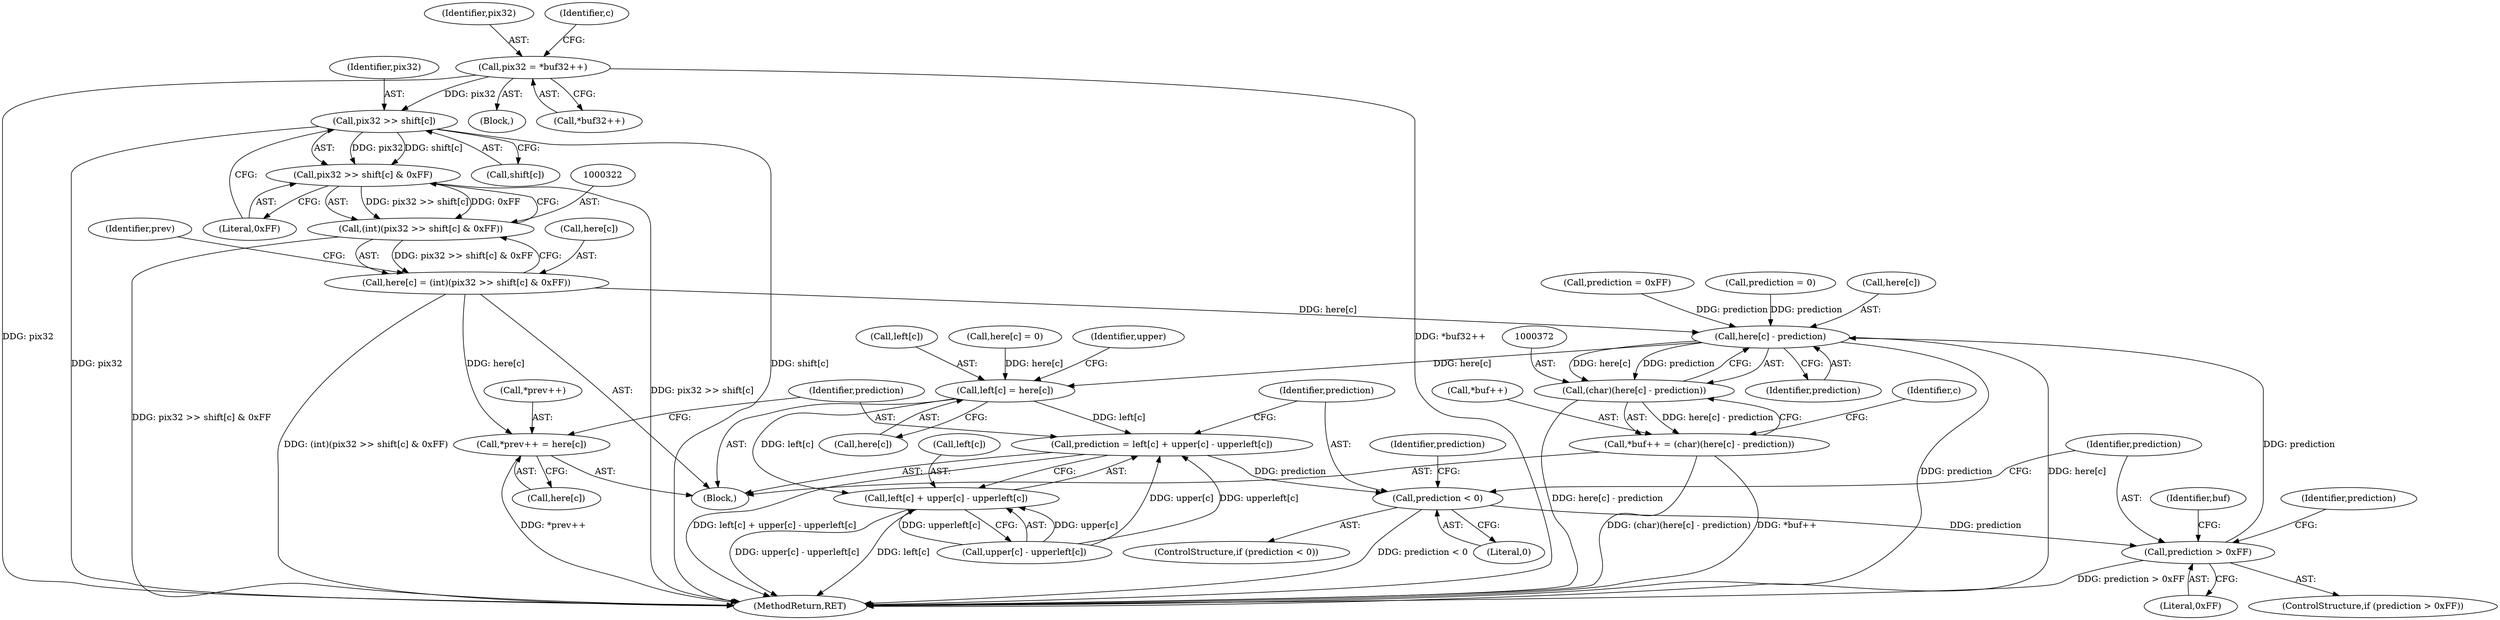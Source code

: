 digraph "0_qemu_9f64916da20eea67121d544698676295bbb105a7_7@array" {
"1000324" [label="(Call,pix32 >> shift[c])"];
"1000282" [label="(Call,pix32 = *buf32++)"];
"1000323" [label="(Call,pix32 >> shift[c] & 0xFF)"];
"1000321" [label="(Call,(int)(pix32 >> shift[c] & 0xFF))"];
"1000317" [label="(Call,here[c] = (int)(pix32 >> shift[c] & 0xFF))"];
"1000330" [label="(Call,*prev++ = here[c])"];
"1000373" [label="(Call,here[c] - prediction)"];
"1000304" [label="(Call,left[c] = here[c])"];
"1000337" [label="(Call,prediction = left[c] + upper[c] - upperleft[c])"];
"1000351" [label="(Call,prediction < 0)"];
"1000360" [label="(Call,prediction > 0xFF)"];
"1000339" [label="(Call,left[c] + upper[c] - upperleft[c])"];
"1000371" [label="(Call,(char)(here[c] - prediction))"];
"1000367" [label="(Call,*buf++ = (char)(here[c] - prediction))"];
"1000282" [label="(Call,pix32 = *buf32++)"];
"1000317" [label="(Call,here[c] = (int)(pix32 >> shift[c] & 0xFF))"];
"1000339" [label="(Call,left[c] + upper[c] - upperleft[c])"];
"1000367" [label="(Call,*buf++ = (char)(here[c] - prediction))"];
"1000330" [label="(Call,*prev++ = here[c])"];
"1000368" [label="(Call,*buf++)"];
"1000353" [label="(Literal,0)"];
"1000321" [label="(Call,(int)(pix32 >> shift[c] & 0xFF))"];
"1000364" [label="(Call,prediction = 0xFF)"];
"1000371" [label="(Call,(char)(here[c] - prediction))"];
"1000378" [label="(MethodReturn,RET)"];
"1000338" [label="(Identifier,prediction)"];
"1000325" [label="(Identifier,pix32)"];
"1000305" [label="(Call,left[c])"];
"1000318" [label="(Call,here[c])"];
"1000323" [label="(Call,pix32 >> shift[c] & 0xFF)"];
"1000283" [label="(Identifier,pix32)"];
"1000340" [label="(Call,left[c])"];
"1000296" [label="(Block,)"];
"1000326" [label="(Call,shift[c])"];
"1000304" [label="(Call,left[c] = here[c])"];
"1000355" [label="(Call,prediction = 0)"];
"1000352" [label="(Identifier,prediction)"];
"1000256" [label="(Call,here[c] = 0)"];
"1000365" [label="(Identifier,prediction)"];
"1000289" [label="(Identifier,c)"];
"1000331" [label="(Call,*prev++)"];
"1000313" [label="(Identifier,upper)"];
"1000351" [label="(Call,prediction < 0)"];
"1000373" [label="(Call,here[c] - prediction)"];
"1000329" [label="(Literal,0xFF)"];
"1000350" [label="(ControlStructure,if (prediction < 0))"];
"1000356" [label="(Identifier,prediction)"];
"1000359" [label="(ControlStructure,if (prediction > 0xFF))"];
"1000281" [label="(Block,)"];
"1000334" [label="(Call,here[c])"];
"1000370" [label="(Identifier,buf)"];
"1000377" [label="(Identifier,prediction)"];
"1000295" [label="(Identifier,c)"];
"1000374" [label="(Call,here[c])"];
"1000337" [label="(Call,prediction = left[c] + upper[c] - upperleft[c])"];
"1000362" [label="(Literal,0xFF)"];
"1000333" [label="(Identifier,prev)"];
"1000343" [label="(Call,upper[c] - upperleft[c])"];
"1000308" [label="(Call,here[c])"];
"1000360" [label="(Call,prediction > 0xFF)"];
"1000361" [label="(Identifier,prediction)"];
"1000284" [label="(Call,*buf32++)"];
"1000324" [label="(Call,pix32 >> shift[c])"];
"1000324" -> "1000323"  [label="AST: "];
"1000324" -> "1000326"  [label="CFG: "];
"1000325" -> "1000324"  [label="AST: "];
"1000326" -> "1000324"  [label="AST: "];
"1000329" -> "1000324"  [label="CFG: "];
"1000324" -> "1000378"  [label="DDG: shift[c]"];
"1000324" -> "1000378"  [label="DDG: pix32"];
"1000324" -> "1000323"  [label="DDG: pix32"];
"1000324" -> "1000323"  [label="DDG: shift[c]"];
"1000282" -> "1000324"  [label="DDG: pix32"];
"1000282" -> "1000281"  [label="AST: "];
"1000282" -> "1000284"  [label="CFG: "];
"1000283" -> "1000282"  [label="AST: "];
"1000284" -> "1000282"  [label="AST: "];
"1000289" -> "1000282"  [label="CFG: "];
"1000282" -> "1000378"  [label="DDG: *buf32++"];
"1000282" -> "1000378"  [label="DDG: pix32"];
"1000323" -> "1000321"  [label="AST: "];
"1000323" -> "1000329"  [label="CFG: "];
"1000329" -> "1000323"  [label="AST: "];
"1000321" -> "1000323"  [label="CFG: "];
"1000323" -> "1000378"  [label="DDG: pix32 >> shift[c]"];
"1000323" -> "1000321"  [label="DDG: pix32 >> shift[c]"];
"1000323" -> "1000321"  [label="DDG: 0xFF"];
"1000321" -> "1000317"  [label="AST: "];
"1000322" -> "1000321"  [label="AST: "];
"1000317" -> "1000321"  [label="CFG: "];
"1000321" -> "1000378"  [label="DDG: pix32 >> shift[c] & 0xFF"];
"1000321" -> "1000317"  [label="DDG: pix32 >> shift[c] & 0xFF"];
"1000317" -> "1000296"  [label="AST: "];
"1000318" -> "1000317"  [label="AST: "];
"1000333" -> "1000317"  [label="CFG: "];
"1000317" -> "1000378"  [label="DDG: (int)(pix32 >> shift[c] & 0xFF)"];
"1000317" -> "1000330"  [label="DDG: here[c]"];
"1000317" -> "1000373"  [label="DDG: here[c]"];
"1000330" -> "1000296"  [label="AST: "];
"1000330" -> "1000334"  [label="CFG: "];
"1000331" -> "1000330"  [label="AST: "];
"1000334" -> "1000330"  [label="AST: "];
"1000338" -> "1000330"  [label="CFG: "];
"1000330" -> "1000378"  [label="DDG: *prev++"];
"1000373" -> "1000371"  [label="AST: "];
"1000373" -> "1000377"  [label="CFG: "];
"1000374" -> "1000373"  [label="AST: "];
"1000377" -> "1000373"  [label="AST: "];
"1000371" -> "1000373"  [label="CFG: "];
"1000373" -> "1000378"  [label="DDG: prediction"];
"1000373" -> "1000378"  [label="DDG: here[c]"];
"1000373" -> "1000304"  [label="DDG: here[c]"];
"1000373" -> "1000371"  [label="DDG: here[c]"];
"1000373" -> "1000371"  [label="DDG: prediction"];
"1000364" -> "1000373"  [label="DDG: prediction"];
"1000355" -> "1000373"  [label="DDG: prediction"];
"1000360" -> "1000373"  [label="DDG: prediction"];
"1000304" -> "1000296"  [label="AST: "];
"1000304" -> "1000308"  [label="CFG: "];
"1000305" -> "1000304"  [label="AST: "];
"1000308" -> "1000304"  [label="AST: "];
"1000313" -> "1000304"  [label="CFG: "];
"1000256" -> "1000304"  [label="DDG: here[c]"];
"1000304" -> "1000337"  [label="DDG: left[c]"];
"1000304" -> "1000339"  [label="DDG: left[c]"];
"1000337" -> "1000296"  [label="AST: "];
"1000337" -> "1000339"  [label="CFG: "];
"1000338" -> "1000337"  [label="AST: "];
"1000339" -> "1000337"  [label="AST: "];
"1000352" -> "1000337"  [label="CFG: "];
"1000337" -> "1000378"  [label="DDG: left[c] + upper[c] - upperleft[c]"];
"1000343" -> "1000337"  [label="DDG: upper[c]"];
"1000343" -> "1000337"  [label="DDG: upperleft[c]"];
"1000337" -> "1000351"  [label="DDG: prediction"];
"1000351" -> "1000350"  [label="AST: "];
"1000351" -> "1000353"  [label="CFG: "];
"1000352" -> "1000351"  [label="AST: "];
"1000353" -> "1000351"  [label="AST: "];
"1000356" -> "1000351"  [label="CFG: "];
"1000361" -> "1000351"  [label="CFG: "];
"1000351" -> "1000378"  [label="DDG: prediction < 0"];
"1000351" -> "1000360"  [label="DDG: prediction"];
"1000360" -> "1000359"  [label="AST: "];
"1000360" -> "1000362"  [label="CFG: "];
"1000361" -> "1000360"  [label="AST: "];
"1000362" -> "1000360"  [label="AST: "];
"1000365" -> "1000360"  [label="CFG: "];
"1000370" -> "1000360"  [label="CFG: "];
"1000360" -> "1000378"  [label="DDG: prediction > 0xFF"];
"1000339" -> "1000343"  [label="CFG: "];
"1000340" -> "1000339"  [label="AST: "];
"1000343" -> "1000339"  [label="AST: "];
"1000339" -> "1000378"  [label="DDG: upper[c] - upperleft[c]"];
"1000339" -> "1000378"  [label="DDG: left[c]"];
"1000343" -> "1000339"  [label="DDG: upper[c]"];
"1000343" -> "1000339"  [label="DDG: upperleft[c]"];
"1000371" -> "1000367"  [label="AST: "];
"1000372" -> "1000371"  [label="AST: "];
"1000367" -> "1000371"  [label="CFG: "];
"1000371" -> "1000378"  [label="DDG: here[c] - prediction"];
"1000371" -> "1000367"  [label="DDG: here[c] - prediction"];
"1000367" -> "1000296"  [label="AST: "];
"1000368" -> "1000367"  [label="AST: "];
"1000295" -> "1000367"  [label="CFG: "];
"1000367" -> "1000378"  [label="DDG: *buf++"];
"1000367" -> "1000378"  [label="DDG: (char)(here[c] - prediction)"];
}
